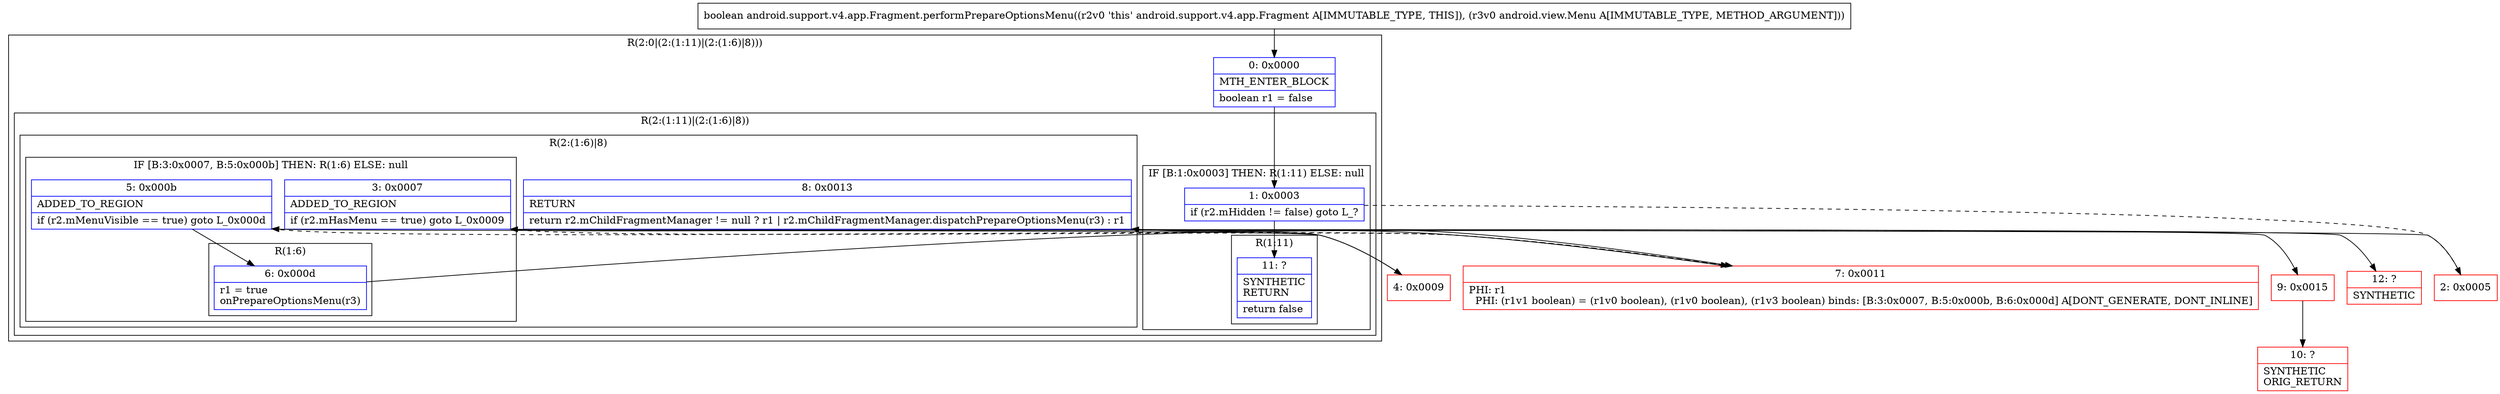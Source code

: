 digraph "CFG forandroid.support.v4.app.Fragment.performPrepareOptionsMenu(Landroid\/view\/Menu;)Z" {
subgraph cluster_Region_1217429701 {
label = "R(2:0|(2:(1:11)|(2:(1:6)|8)))";
node [shape=record,color=blue];
Node_0 [shape=record,label="{0\:\ 0x0000|MTH_ENTER_BLOCK\l|boolean r1 = false\l}"];
subgraph cluster_Region_731392803 {
label = "R(2:(1:11)|(2:(1:6)|8))";
node [shape=record,color=blue];
subgraph cluster_IfRegion_1305430832 {
label = "IF [B:1:0x0003] THEN: R(1:11) ELSE: null";
node [shape=record,color=blue];
Node_1 [shape=record,label="{1\:\ 0x0003|if (r2.mHidden != false) goto L_?\l}"];
subgraph cluster_Region_1541980341 {
label = "R(1:11)";
node [shape=record,color=blue];
Node_11 [shape=record,label="{11\:\ ?|SYNTHETIC\lRETURN\l|return false\l}"];
}
}
subgraph cluster_Region_1316729537 {
label = "R(2:(1:6)|8)";
node [shape=record,color=blue];
subgraph cluster_IfRegion_641570645 {
label = "IF [B:3:0x0007, B:5:0x000b] THEN: R(1:6) ELSE: null";
node [shape=record,color=blue];
Node_3 [shape=record,label="{3\:\ 0x0007|ADDED_TO_REGION\l|if (r2.mHasMenu == true) goto L_0x0009\l}"];
Node_5 [shape=record,label="{5\:\ 0x000b|ADDED_TO_REGION\l|if (r2.mMenuVisible == true) goto L_0x000d\l}"];
subgraph cluster_Region_1622184331 {
label = "R(1:6)";
node [shape=record,color=blue];
Node_6 [shape=record,label="{6\:\ 0x000d|r1 = true\lonPrepareOptionsMenu(r3)\l}"];
}
}
Node_8 [shape=record,label="{8\:\ 0x0013|RETURN\l|return r2.mChildFragmentManager != null ? r1 \| r2.mChildFragmentManager.dispatchPrepareOptionsMenu(r3) : r1\l}"];
}
}
}
Node_2 [shape=record,color=red,label="{2\:\ 0x0005}"];
Node_4 [shape=record,color=red,label="{4\:\ 0x0009}"];
Node_7 [shape=record,color=red,label="{7\:\ 0x0011|PHI: r1 \l  PHI: (r1v1 boolean) = (r1v0 boolean), (r1v0 boolean), (r1v3 boolean) binds: [B:3:0x0007, B:5:0x000b, B:6:0x000d] A[DONT_GENERATE, DONT_INLINE]\l}"];
Node_9 [shape=record,color=red,label="{9\:\ 0x0015}"];
Node_10 [shape=record,color=red,label="{10\:\ ?|SYNTHETIC\lORIG_RETURN\l}"];
Node_12 [shape=record,color=red,label="{12\:\ ?|SYNTHETIC\l}"];
MethodNode[shape=record,label="{boolean android.support.v4.app.Fragment.performPrepareOptionsMenu((r2v0 'this' android.support.v4.app.Fragment A[IMMUTABLE_TYPE, THIS]), (r3v0 android.view.Menu A[IMMUTABLE_TYPE, METHOD_ARGUMENT])) }"];
MethodNode -> Node_0;
Node_0 -> Node_1;
Node_1 -> Node_2[style=dashed];
Node_1 -> Node_11;
Node_3 -> Node_4;
Node_3 -> Node_7[style=dashed];
Node_5 -> Node_6;
Node_5 -> Node_7[style=dashed];
Node_6 -> Node_7;
Node_8 -> Node_9;
Node_8 -> Node_12;
Node_2 -> Node_3;
Node_4 -> Node_5;
Node_7 -> Node_8;
Node_9 -> Node_10;
}

